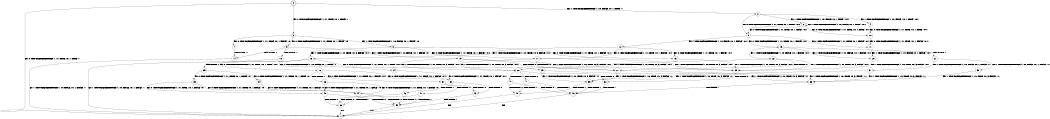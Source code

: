 digraph BCG {
size = "7, 10.5";
center = TRUE;
node [shape = circle];
0 [peripheries = 2];
0 -> 1 [label = "EX !0 !ATOMIC_EXCH_BRANCH (1, +1, TRUE, +0, 1, TRUE) !::"];
0 -> 2 [label = "EX !1 !ATOMIC_EXCH_BRANCH (1, +0, FALSE, +0, 1, TRUE) !::"];
0 -> 3 [label = "EX !0 !ATOMIC_EXCH_BRANCH (1, +1, TRUE, +0, 1, TRUE) !::"];
2 -> 4 [label = "EX !1 !ATOMIC_EXCH_BRANCH (1, +0, FALSE, +0, 1, TRUE) !:0:1:"];
2 -> 5 [label = "EX !0 !ATOMIC_EXCH_BRANCH (1, +1, TRUE, +0, 1, TRUE) !:0:1:"];
2 -> 6 [label = "EX !1 !ATOMIC_EXCH_BRANCH (1, +0, FALSE, +0, 1, TRUE) !:0:1:"];
3 -> 7 [label = "EX !0 !ATOMIC_EXCH_BRANCH (1, +1, TRUE, +0, 1, FALSE) !:0:"];
3 -> 8 [label = "EX !1 !ATOMIC_EXCH_BRANCH (1, +0, FALSE, +0, 1, FALSE) !:0:"];
3 -> 9 [label = "EX !0 !ATOMIC_EXCH_BRANCH (1, +1, TRUE, +0, 1, FALSE) !:0:"];
4 -> 10 [label = "EX !0 !ATOMIC_EXCH_BRANCH (1, +1, TRUE, +0, 1, TRUE) !:0:1:"];
5 -> 11 [label = "EX !0 !ATOMIC_EXCH_BRANCH (1, +1, TRUE, +0, 1, FALSE) !:0:1:"];
5 -> 12 [label = "EX !1 !ATOMIC_EXCH_BRANCH (1, +0, FALSE, +0, 1, FALSE) !:0:1:"];
5 -> 13 [label = "EX !0 !ATOMIC_EXCH_BRANCH (1, +1, TRUE, +0, 1, FALSE) !:0:1:"];
6 -> 10 [label = "EX !0 !ATOMIC_EXCH_BRANCH (1, +1, TRUE, +0, 1, TRUE) !:0:1:"];
6 -> 5 [label = "EX !0 !ATOMIC_EXCH_BRANCH (1, +1, TRUE, +0, 1, TRUE) !:0:1:"];
6 -> 6 [label = "EX !1 !ATOMIC_EXCH_BRANCH (1, +0, FALSE, +0, 1, TRUE) !:0:1:"];
7 -> 14 [label = "TERMINATE !0"];
8 -> 15 [label = "EX !0 !ATOMIC_EXCH_BRANCH (1, +1, TRUE, +0, 1, FALSE) !:0:1:"];
8 -> 16 [label = "EX !1 !ATOMIC_EXCH_BRANCH (1, +0, TRUE, +0, 3, FALSE) !:0:1:"];
8 -> 17 [label = "EX !0 !ATOMIC_EXCH_BRANCH (1, +1, TRUE, +0, 1, FALSE) !:0:1:"];
9 -> 14 [label = "TERMINATE !0"];
9 -> 18 [label = "TERMINATE !0"];
9 -> 19 [label = "EX !1 !ATOMIC_EXCH_BRANCH (1, +0, FALSE, +0, 1, FALSE) !:0:"];
10 -> 11 [label = "EX !0 !ATOMIC_EXCH_BRANCH (1, +1, TRUE, +0, 1, FALSE) !:0:1:"];
11 -> 20 [label = "EX !1 !ATOMIC_EXCH_BRANCH (1, +0, FALSE, +0, 1, FALSE) !:0:1:"];
12 -> 15 [label = "EX !0 !ATOMIC_EXCH_BRANCH (1, +1, TRUE, +0, 1, FALSE) !:0:1:"];
12 -> 16 [label = "EX !1 !ATOMIC_EXCH_BRANCH (1, +0, TRUE, +0, 3, FALSE) !:0:1:"];
12 -> 17 [label = "EX !0 !ATOMIC_EXCH_BRANCH (1, +1, TRUE, +0, 1, FALSE) !:0:1:"];
13 -> 20 [label = "EX !1 !ATOMIC_EXCH_BRANCH (1, +0, FALSE, +0, 1, FALSE) !:0:1:"];
13 -> 21 [label = "TERMINATE !0"];
13 -> 22 [label = "EX !1 !ATOMIC_EXCH_BRANCH (1, +0, FALSE, +0, 1, FALSE) !:0:1:"];
14 -> 1 [label = "EX !1 !ATOMIC_EXCH_BRANCH (1, +0, FALSE, +0, 1, FALSE) !::"];
15 -> 23 [label = "EX !1 !ATOMIC_EXCH_BRANCH (1, +0, TRUE, +0, 3, FALSE) !:0:1:"];
16 -> 24 [label = "EX !0 !ATOMIC_EXCH_BRANCH (1, +1, TRUE, +0, 1, TRUE) !:0:1:"];
16 -> 25 [label = "TERMINATE !1"];
16 -> 26 [label = "EX !0 !ATOMIC_EXCH_BRANCH (1, +1, TRUE, +0, 1, TRUE) !:0:1:"];
17 -> 23 [label = "EX !1 !ATOMIC_EXCH_BRANCH (1, +0, TRUE, +0, 3, FALSE) !:0:1:"];
17 -> 27 [label = "TERMINATE !0"];
17 -> 28 [label = "EX !1 !ATOMIC_EXCH_BRANCH (1, +0, TRUE, +0, 3, FALSE) !:0:1:"];
18 -> 1 [label = "EX !1 !ATOMIC_EXCH_BRANCH (1, +0, FALSE, +0, 1, FALSE) !::"];
18 -> 29 [label = "EX !1 !ATOMIC_EXCH_BRANCH (1, +0, FALSE, +0, 1, FALSE) !::"];
19 -> 23 [label = "EX !1 !ATOMIC_EXCH_BRANCH (1, +0, TRUE, +0, 3, FALSE) !:0:1:"];
19 -> 27 [label = "TERMINATE !0"];
19 -> 28 [label = "EX !1 !ATOMIC_EXCH_BRANCH (1, +0, TRUE, +0, 3, FALSE) !:0:1:"];
20 -> 23 [label = "EX !1 !ATOMIC_EXCH_BRANCH (1, +0, TRUE, +0, 3, FALSE) !:0:1:"];
21 -> 30 [label = "EX !1 !ATOMIC_EXCH_BRANCH (1, +0, FALSE, +0, 1, FALSE) !:1:"];
21 -> 31 [label = "EX !1 !ATOMIC_EXCH_BRANCH (1, +0, FALSE, +0, 1, FALSE) !:1:"];
22 -> 23 [label = "EX !1 !ATOMIC_EXCH_BRANCH (1, +0, TRUE, +0, 3, FALSE) !:0:1:"];
22 -> 27 [label = "TERMINATE !0"];
22 -> 28 [label = "EX !1 !ATOMIC_EXCH_BRANCH (1, +0, TRUE, +0, 3, FALSE) !:0:1:"];
23 -> 32 [label = "TERMINATE !0"];
24 -> 33 [label = "EX !0 !ATOMIC_EXCH_BRANCH (1, +1, TRUE, +0, 1, FALSE) !:0:1:"];
25 -> 34 [label = "EX !0 !ATOMIC_EXCH_BRANCH (1, +1, TRUE, +0, 1, TRUE) !:0:"];
25 -> 35 [label = "EX !0 !ATOMIC_EXCH_BRANCH (1, +1, TRUE, +0, 1, TRUE) !:0:"];
26 -> 33 [label = "EX !0 !ATOMIC_EXCH_BRANCH (1, +1, TRUE, +0, 1, FALSE) !:0:1:"];
26 -> 36 [label = "TERMINATE !1"];
26 -> 37 [label = "EX !0 !ATOMIC_EXCH_BRANCH (1, +1, TRUE, +0, 1, FALSE) !:0:1:"];
27 -> 38 [label = "EX !1 !ATOMIC_EXCH_BRANCH (1, +0, TRUE, +0, 3, FALSE) !:1:"];
27 -> 39 [label = "EX !1 !ATOMIC_EXCH_BRANCH (1, +0, TRUE, +0, 3, FALSE) !:1:"];
28 -> 32 [label = "TERMINATE !0"];
28 -> 40 [label = "TERMINATE !1"];
28 -> 41 [label = "TERMINATE !0"];
29 -> 38 [label = "EX !1 !ATOMIC_EXCH_BRANCH (1, +0, TRUE, +0, 3, FALSE) !:1:"];
29 -> 39 [label = "EX !1 !ATOMIC_EXCH_BRANCH (1, +0, TRUE, +0, 3, FALSE) !:1:"];
30 -> 38 [label = "EX !1 !ATOMIC_EXCH_BRANCH (1, +0, TRUE, +0, 3, FALSE) !:1:"];
31 -> 38 [label = "EX !1 !ATOMIC_EXCH_BRANCH (1, +0, TRUE, +0, 3, FALSE) !:1:"];
31 -> 39 [label = "EX !1 !ATOMIC_EXCH_BRANCH (1, +0, TRUE, +0, 3, FALSE) !:1:"];
32 -> 42 [label = "TERMINATE !1"];
33 -> 43 [label = "TERMINATE !0"];
34 -> 44 [label = "EX !0 !ATOMIC_EXCH_BRANCH (1, +1, TRUE, +0, 1, FALSE) !:0:"];
35 -> 44 [label = "EX !0 !ATOMIC_EXCH_BRANCH (1, +1, TRUE, +0, 1, FALSE) !:0:"];
35 -> 45 [label = "EX !0 !ATOMIC_EXCH_BRANCH (1, +1, TRUE, +0, 1, FALSE) !:0:"];
36 -> 44 [label = "EX !0 !ATOMIC_EXCH_BRANCH (1, +1, TRUE, +0, 1, FALSE) !:0:"];
36 -> 45 [label = "EX !0 !ATOMIC_EXCH_BRANCH (1, +1, TRUE, +0, 1, FALSE) !:0:"];
37 -> 43 [label = "TERMINATE !0"];
37 -> 46 [label = "TERMINATE !1"];
37 -> 47 [label = "TERMINATE !0"];
38 -> 42 [label = "TERMINATE !1"];
39 -> 42 [label = "TERMINATE !1"];
39 -> 48 [label = "TERMINATE !1"];
40 -> 42 [label = "TERMINATE !0"];
40 -> 48 [label = "TERMINATE !0"];
41 -> 42 [label = "TERMINATE !1"];
41 -> 48 [label = "TERMINATE !1"];
42 -> 1 [label = "exit"];
43 -> 49 [label = "TERMINATE !1"];
44 -> 49 [label = "TERMINATE !0"];
45 -> 49 [label = "TERMINATE !0"];
45 -> 50 [label = "TERMINATE !0"];
46 -> 49 [label = "TERMINATE !0"];
46 -> 50 [label = "TERMINATE !0"];
47 -> 49 [label = "TERMINATE !1"];
47 -> 50 [label = "TERMINATE !1"];
48 -> 1 [label = "exit"];
49 -> 1 [label = "exit"];
50 -> 1 [label = "exit"];
}
